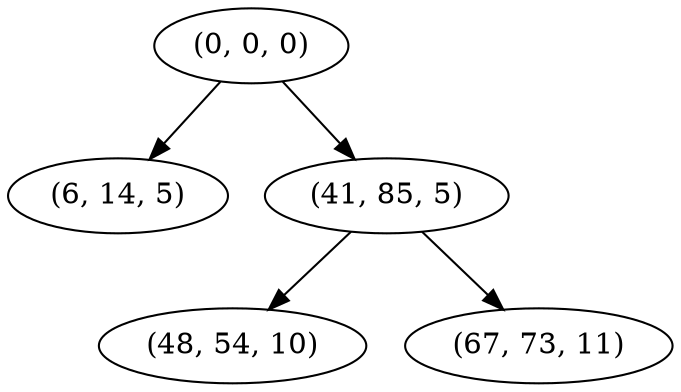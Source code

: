 digraph tree {
    "(0, 0, 0)";
    "(6, 14, 5)";
    "(41, 85, 5)";
    "(48, 54, 10)";
    "(67, 73, 11)";
    "(0, 0, 0)" -> "(6, 14, 5)";
    "(0, 0, 0)" -> "(41, 85, 5)";
    "(41, 85, 5)" -> "(48, 54, 10)";
    "(41, 85, 5)" -> "(67, 73, 11)";
}
